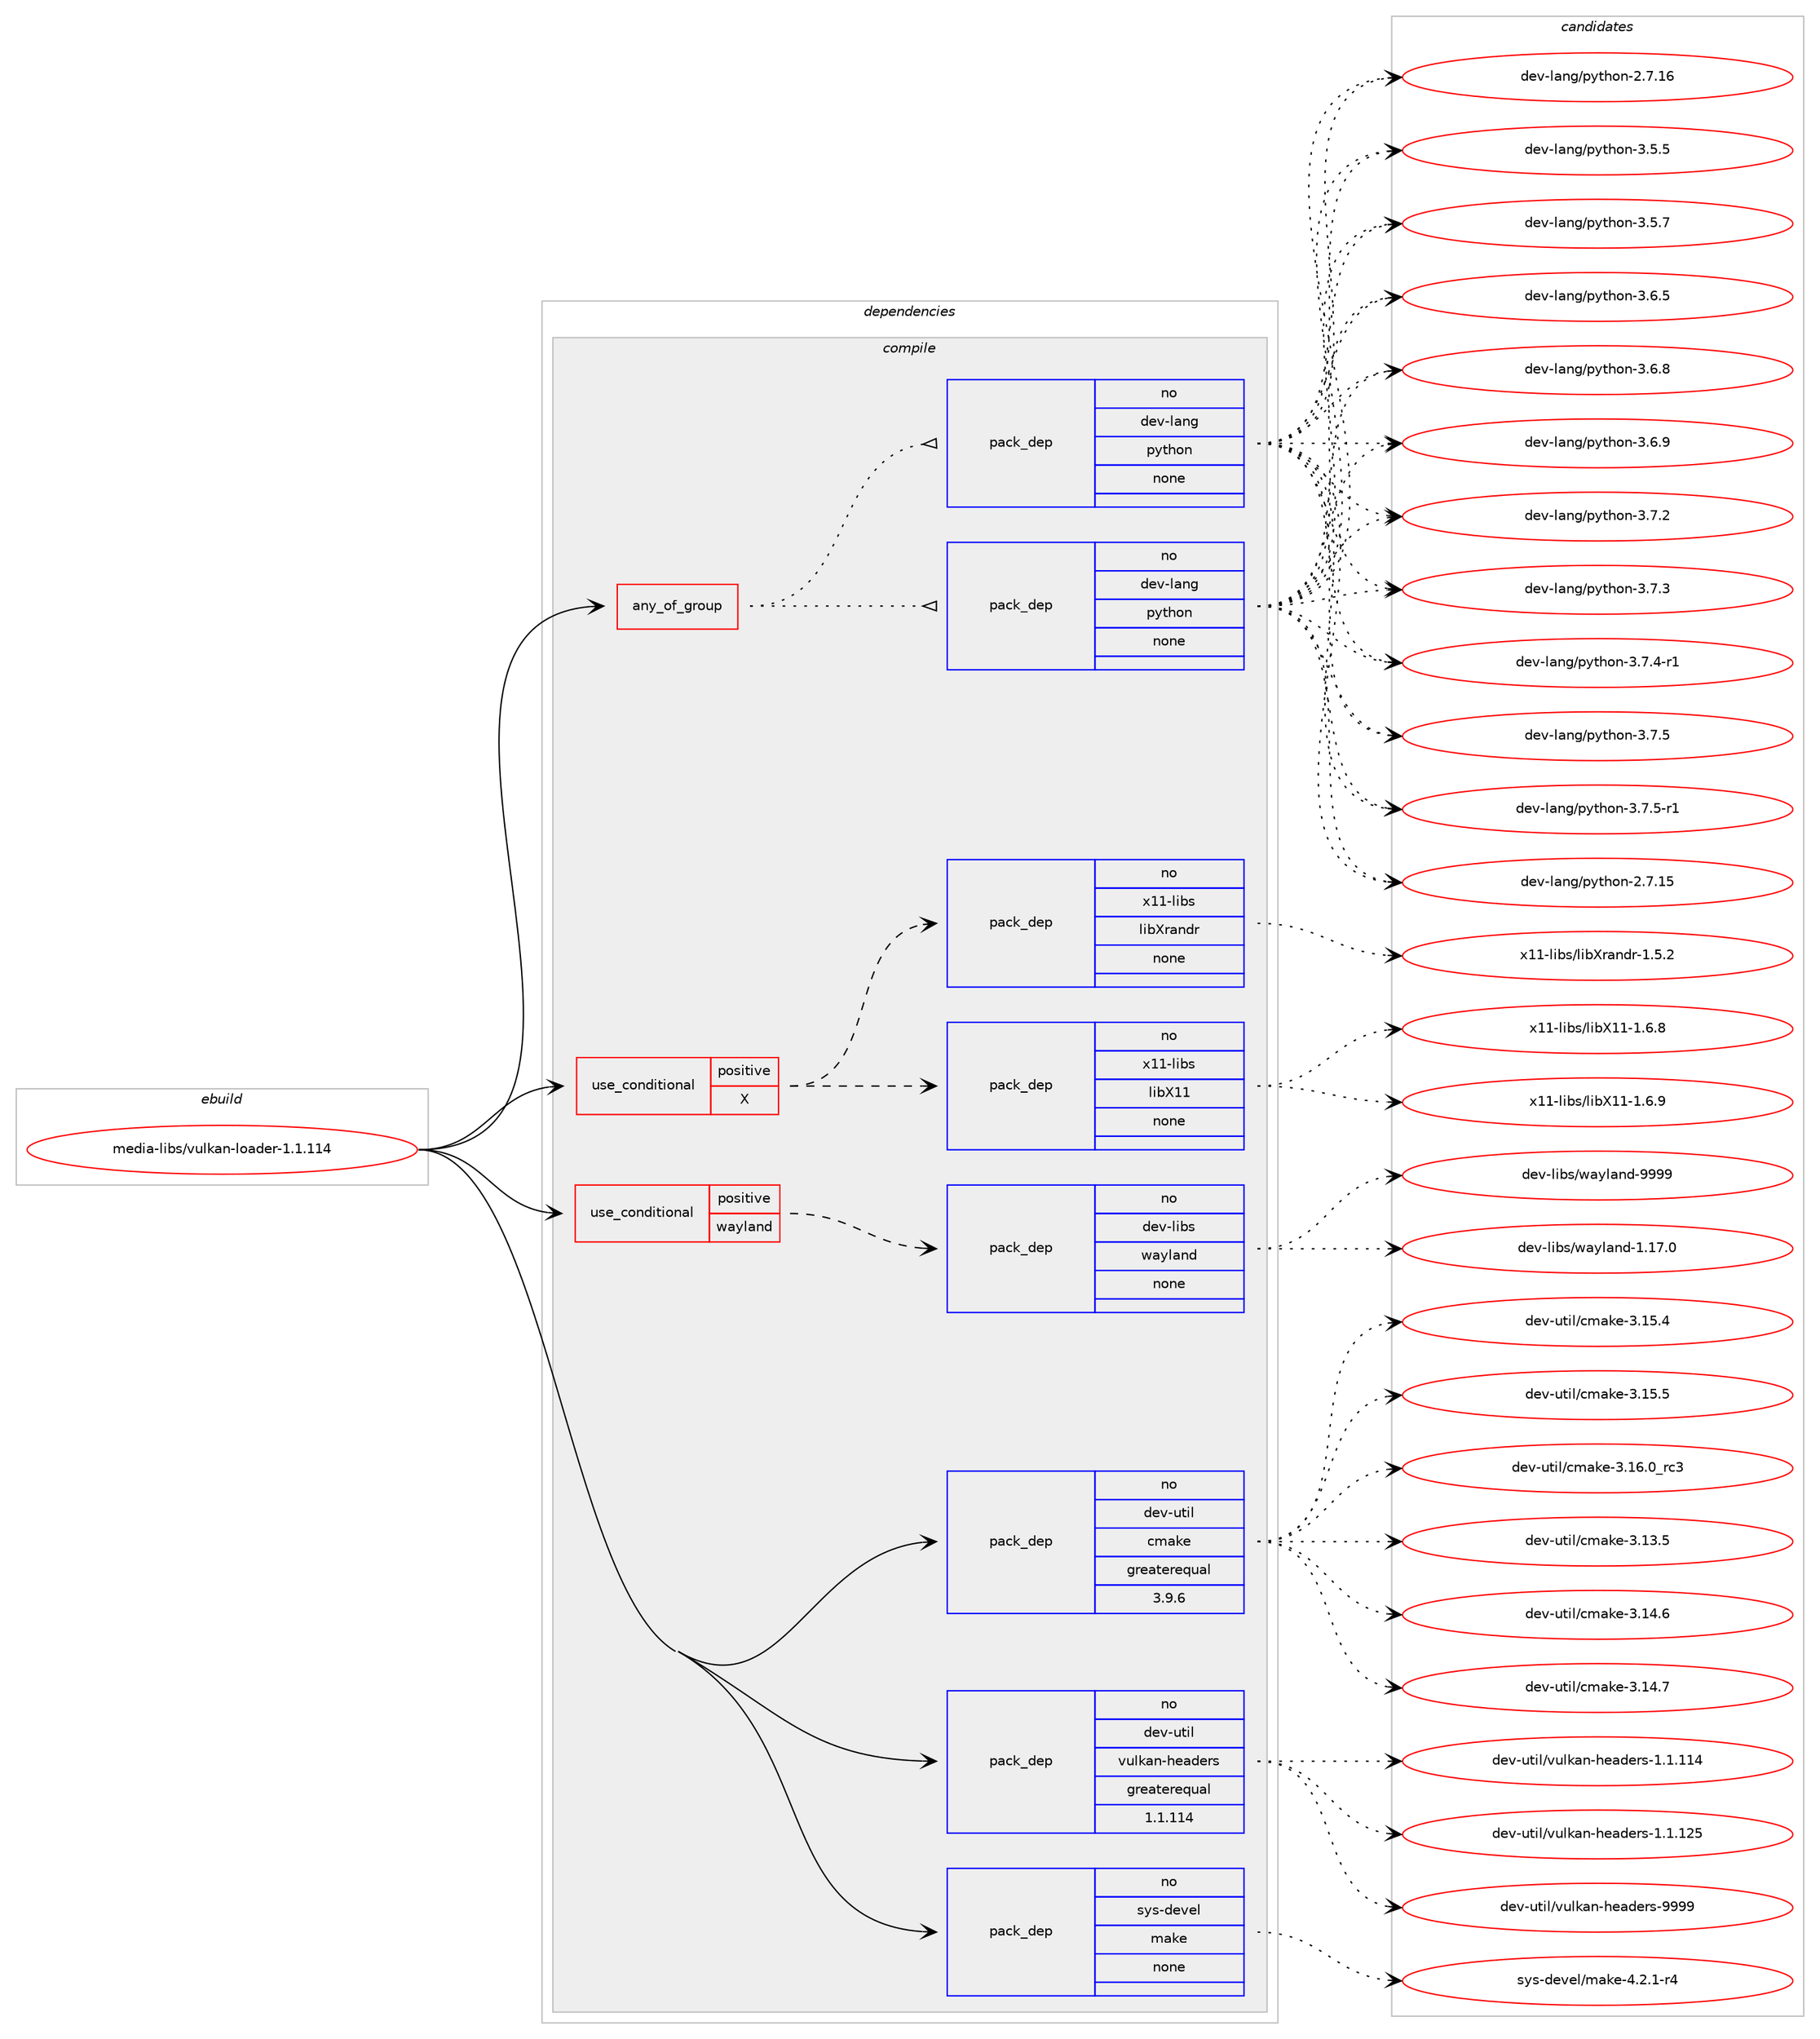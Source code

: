 digraph prolog {

# *************
# Graph options
# *************

newrank=true;
concentrate=true;
compound=true;
graph [rankdir=LR,fontname=Helvetica,fontsize=10,ranksep=1.5];#, ranksep=2.5, nodesep=0.2];
edge  [arrowhead=vee];
node  [fontname=Helvetica,fontsize=10];

# **********
# The ebuild
# **********

subgraph cluster_leftcol {
color=gray;
rank=same;
label=<<i>ebuild</i>>;
id [label="media-libs/vulkan-loader-1.1.114", color=red, width=4, href="../media-libs/vulkan-loader-1.1.114.svg"];
}

# ****************
# The dependencies
# ****************

subgraph cluster_midcol {
color=gray;
label=<<i>dependencies</i>>;
subgraph cluster_compile {
fillcolor="#eeeeee";
style=filled;
label=<<i>compile</i>>;
subgraph any13422 {
dependency792030 [label=<<TABLE BORDER="0" CELLBORDER="1" CELLSPACING="0" CELLPADDING="4"><TR><TD CELLPADDING="10">any_of_group</TD></TR></TABLE>>, shape=none, color=red];subgraph pack585370 {
dependency792031 [label=<<TABLE BORDER="0" CELLBORDER="1" CELLSPACING="0" CELLPADDING="4" WIDTH="220"><TR><TD ROWSPAN="6" CELLPADDING="30">pack_dep</TD></TR><TR><TD WIDTH="110">no</TD></TR><TR><TD>dev-lang</TD></TR><TR><TD>python</TD></TR><TR><TD>none</TD></TR><TR><TD></TD></TR></TABLE>>, shape=none, color=blue];
}
dependency792030:e -> dependency792031:w [weight=20,style="dotted",arrowhead="oinv"];
subgraph pack585371 {
dependency792032 [label=<<TABLE BORDER="0" CELLBORDER="1" CELLSPACING="0" CELLPADDING="4" WIDTH="220"><TR><TD ROWSPAN="6" CELLPADDING="30">pack_dep</TD></TR><TR><TD WIDTH="110">no</TD></TR><TR><TD>dev-lang</TD></TR><TR><TD>python</TD></TR><TR><TD>none</TD></TR><TR><TD></TD></TR></TABLE>>, shape=none, color=blue];
}
dependency792030:e -> dependency792032:w [weight=20,style="dotted",arrowhead="oinv"];
}
id:e -> dependency792030:w [weight=20,style="solid",arrowhead="vee"];
subgraph cond192795 {
dependency792033 [label=<<TABLE BORDER="0" CELLBORDER="1" CELLSPACING="0" CELLPADDING="4"><TR><TD ROWSPAN="3" CELLPADDING="10">use_conditional</TD></TR><TR><TD>positive</TD></TR><TR><TD>X</TD></TR></TABLE>>, shape=none, color=red];
subgraph pack585372 {
dependency792034 [label=<<TABLE BORDER="0" CELLBORDER="1" CELLSPACING="0" CELLPADDING="4" WIDTH="220"><TR><TD ROWSPAN="6" CELLPADDING="30">pack_dep</TD></TR><TR><TD WIDTH="110">no</TD></TR><TR><TD>x11-libs</TD></TR><TR><TD>libX11</TD></TR><TR><TD>none</TD></TR><TR><TD></TD></TR></TABLE>>, shape=none, color=blue];
}
dependency792033:e -> dependency792034:w [weight=20,style="dashed",arrowhead="vee"];
subgraph pack585373 {
dependency792035 [label=<<TABLE BORDER="0" CELLBORDER="1" CELLSPACING="0" CELLPADDING="4" WIDTH="220"><TR><TD ROWSPAN="6" CELLPADDING="30">pack_dep</TD></TR><TR><TD WIDTH="110">no</TD></TR><TR><TD>x11-libs</TD></TR><TR><TD>libXrandr</TD></TR><TR><TD>none</TD></TR><TR><TD></TD></TR></TABLE>>, shape=none, color=blue];
}
dependency792033:e -> dependency792035:w [weight=20,style="dashed",arrowhead="vee"];
}
id:e -> dependency792033:w [weight=20,style="solid",arrowhead="vee"];
subgraph cond192796 {
dependency792036 [label=<<TABLE BORDER="0" CELLBORDER="1" CELLSPACING="0" CELLPADDING="4"><TR><TD ROWSPAN="3" CELLPADDING="10">use_conditional</TD></TR><TR><TD>positive</TD></TR><TR><TD>wayland</TD></TR></TABLE>>, shape=none, color=red];
subgraph pack585374 {
dependency792037 [label=<<TABLE BORDER="0" CELLBORDER="1" CELLSPACING="0" CELLPADDING="4" WIDTH="220"><TR><TD ROWSPAN="6" CELLPADDING="30">pack_dep</TD></TR><TR><TD WIDTH="110">no</TD></TR><TR><TD>dev-libs</TD></TR><TR><TD>wayland</TD></TR><TR><TD>none</TD></TR><TR><TD></TD></TR></TABLE>>, shape=none, color=blue];
}
dependency792036:e -> dependency792037:w [weight=20,style="dashed",arrowhead="vee"];
}
id:e -> dependency792036:w [weight=20,style="solid",arrowhead="vee"];
subgraph pack585375 {
dependency792038 [label=<<TABLE BORDER="0" CELLBORDER="1" CELLSPACING="0" CELLPADDING="4" WIDTH="220"><TR><TD ROWSPAN="6" CELLPADDING="30">pack_dep</TD></TR><TR><TD WIDTH="110">no</TD></TR><TR><TD>dev-util</TD></TR><TR><TD>cmake</TD></TR><TR><TD>greaterequal</TD></TR><TR><TD>3.9.6</TD></TR></TABLE>>, shape=none, color=blue];
}
id:e -> dependency792038:w [weight=20,style="solid",arrowhead="vee"];
subgraph pack585376 {
dependency792039 [label=<<TABLE BORDER="0" CELLBORDER="1" CELLSPACING="0" CELLPADDING="4" WIDTH="220"><TR><TD ROWSPAN="6" CELLPADDING="30">pack_dep</TD></TR><TR><TD WIDTH="110">no</TD></TR><TR><TD>dev-util</TD></TR><TR><TD>vulkan-headers</TD></TR><TR><TD>greaterequal</TD></TR><TR><TD>1.1.114</TD></TR></TABLE>>, shape=none, color=blue];
}
id:e -> dependency792039:w [weight=20,style="solid",arrowhead="vee"];
subgraph pack585377 {
dependency792040 [label=<<TABLE BORDER="0" CELLBORDER="1" CELLSPACING="0" CELLPADDING="4" WIDTH="220"><TR><TD ROWSPAN="6" CELLPADDING="30">pack_dep</TD></TR><TR><TD WIDTH="110">no</TD></TR><TR><TD>sys-devel</TD></TR><TR><TD>make</TD></TR><TR><TD>none</TD></TR><TR><TD></TD></TR></TABLE>>, shape=none, color=blue];
}
id:e -> dependency792040:w [weight=20,style="solid",arrowhead="vee"];
}
subgraph cluster_compileandrun {
fillcolor="#eeeeee";
style=filled;
label=<<i>compile and run</i>>;
}
subgraph cluster_run {
fillcolor="#eeeeee";
style=filled;
label=<<i>run</i>>;
}
}

# **************
# The candidates
# **************

subgraph cluster_choices {
rank=same;
color=gray;
label=<<i>candidates</i>>;

subgraph choice585370 {
color=black;
nodesep=1;
choice10010111845108971101034711212111610411111045504655464953 [label="dev-lang/python-2.7.15", color=red, width=4,href="../dev-lang/python-2.7.15.svg"];
choice10010111845108971101034711212111610411111045504655464954 [label="dev-lang/python-2.7.16", color=red, width=4,href="../dev-lang/python-2.7.16.svg"];
choice100101118451089711010347112121116104111110455146534653 [label="dev-lang/python-3.5.5", color=red, width=4,href="../dev-lang/python-3.5.5.svg"];
choice100101118451089711010347112121116104111110455146534655 [label="dev-lang/python-3.5.7", color=red, width=4,href="../dev-lang/python-3.5.7.svg"];
choice100101118451089711010347112121116104111110455146544653 [label="dev-lang/python-3.6.5", color=red, width=4,href="../dev-lang/python-3.6.5.svg"];
choice100101118451089711010347112121116104111110455146544656 [label="dev-lang/python-3.6.8", color=red, width=4,href="../dev-lang/python-3.6.8.svg"];
choice100101118451089711010347112121116104111110455146544657 [label="dev-lang/python-3.6.9", color=red, width=4,href="../dev-lang/python-3.6.9.svg"];
choice100101118451089711010347112121116104111110455146554650 [label="dev-lang/python-3.7.2", color=red, width=4,href="../dev-lang/python-3.7.2.svg"];
choice100101118451089711010347112121116104111110455146554651 [label="dev-lang/python-3.7.3", color=red, width=4,href="../dev-lang/python-3.7.3.svg"];
choice1001011184510897110103471121211161041111104551465546524511449 [label="dev-lang/python-3.7.4-r1", color=red, width=4,href="../dev-lang/python-3.7.4-r1.svg"];
choice100101118451089711010347112121116104111110455146554653 [label="dev-lang/python-3.7.5", color=red, width=4,href="../dev-lang/python-3.7.5.svg"];
choice1001011184510897110103471121211161041111104551465546534511449 [label="dev-lang/python-3.7.5-r1", color=red, width=4,href="../dev-lang/python-3.7.5-r1.svg"];
dependency792031:e -> choice10010111845108971101034711212111610411111045504655464953:w [style=dotted,weight="100"];
dependency792031:e -> choice10010111845108971101034711212111610411111045504655464954:w [style=dotted,weight="100"];
dependency792031:e -> choice100101118451089711010347112121116104111110455146534653:w [style=dotted,weight="100"];
dependency792031:e -> choice100101118451089711010347112121116104111110455146534655:w [style=dotted,weight="100"];
dependency792031:e -> choice100101118451089711010347112121116104111110455146544653:w [style=dotted,weight="100"];
dependency792031:e -> choice100101118451089711010347112121116104111110455146544656:w [style=dotted,weight="100"];
dependency792031:e -> choice100101118451089711010347112121116104111110455146544657:w [style=dotted,weight="100"];
dependency792031:e -> choice100101118451089711010347112121116104111110455146554650:w [style=dotted,weight="100"];
dependency792031:e -> choice100101118451089711010347112121116104111110455146554651:w [style=dotted,weight="100"];
dependency792031:e -> choice1001011184510897110103471121211161041111104551465546524511449:w [style=dotted,weight="100"];
dependency792031:e -> choice100101118451089711010347112121116104111110455146554653:w [style=dotted,weight="100"];
dependency792031:e -> choice1001011184510897110103471121211161041111104551465546534511449:w [style=dotted,weight="100"];
}
subgraph choice585371 {
color=black;
nodesep=1;
choice10010111845108971101034711212111610411111045504655464953 [label="dev-lang/python-2.7.15", color=red, width=4,href="../dev-lang/python-2.7.15.svg"];
choice10010111845108971101034711212111610411111045504655464954 [label="dev-lang/python-2.7.16", color=red, width=4,href="../dev-lang/python-2.7.16.svg"];
choice100101118451089711010347112121116104111110455146534653 [label="dev-lang/python-3.5.5", color=red, width=4,href="../dev-lang/python-3.5.5.svg"];
choice100101118451089711010347112121116104111110455146534655 [label="dev-lang/python-3.5.7", color=red, width=4,href="../dev-lang/python-3.5.7.svg"];
choice100101118451089711010347112121116104111110455146544653 [label="dev-lang/python-3.6.5", color=red, width=4,href="../dev-lang/python-3.6.5.svg"];
choice100101118451089711010347112121116104111110455146544656 [label="dev-lang/python-3.6.8", color=red, width=4,href="../dev-lang/python-3.6.8.svg"];
choice100101118451089711010347112121116104111110455146544657 [label="dev-lang/python-3.6.9", color=red, width=4,href="../dev-lang/python-3.6.9.svg"];
choice100101118451089711010347112121116104111110455146554650 [label="dev-lang/python-3.7.2", color=red, width=4,href="../dev-lang/python-3.7.2.svg"];
choice100101118451089711010347112121116104111110455146554651 [label="dev-lang/python-3.7.3", color=red, width=4,href="../dev-lang/python-3.7.3.svg"];
choice1001011184510897110103471121211161041111104551465546524511449 [label="dev-lang/python-3.7.4-r1", color=red, width=4,href="../dev-lang/python-3.7.4-r1.svg"];
choice100101118451089711010347112121116104111110455146554653 [label="dev-lang/python-3.7.5", color=red, width=4,href="../dev-lang/python-3.7.5.svg"];
choice1001011184510897110103471121211161041111104551465546534511449 [label="dev-lang/python-3.7.5-r1", color=red, width=4,href="../dev-lang/python-3.7.5-r1.svg"];
dependency792032:e -> choice10010111845108971101034711212111610411111045504655464953:w [style=dotted,weight="100"];
dependency792032:e -> choice10010111845108971101034711212111610411111045504655464954:w [style=dotted,weight="100"];
dependency792032:e -> choice100101118451089711010347112121116104111110455146534653:w [style=dotted,weight="100"];
dependency792032:e -> choice100101118451089711010347112121116104111110455146534655:w [style=dotted,weight="100"];
dependency792032:e -> choice100101118451089711010347112121116104111110455146544653:w [style=dotted,weight="100"];
dependency792032:e -> choice100101118451089711010347112121116104111110455146544656:w [style=dotted,weight="100"];
dependency792032:e -> choice100101118451089711010347112121116104111110455146544657:w [style=dotted,weight="100"];
dependency792032:e -> choice100101118451089711010347112121116104111110455146554650:w [style=dotted,weight="100"];
dependency792032:e -> choice100101118451089711010347112121116104111110455146554651:w [style=dotted,weight="100"];
dependency792032:e -> choice1001011184510897110103471121211161041111104551465546524511449:w [style=dotted,weight="100"];
dependency792032:e -> choice100101118451089711010347112121116104111110455146554653:w [style=dotted,weight="100"];
dependency792032:e -> choice1001011184510897110103471121211161041111104551465546534511449:w [style=dotted,weight="100"];
}
subgraph choice585372 {
color=black;
nodesep=1;
choice120494945108105981154710810598884949454946544656 [label="x11-libs/libX11-1.6.8", color=red, width=4,href="../x11-libs/libX11-1.6.8.svg"];
choice120494945108105981154710810598884949454946544657 [label="x11-libs/libX11-1.6.9", color=red, width=4,href="../x11-libs/libX11-1.6.9.svg"];
dependency792034:e -> choice120494945108105981154710810598884949454946544656:w [style=dotted,weight="100"];
dependency792034:e -> choice120494945108105981154710810598884949454946544657:w [style=dotted,weight="100"];
}
subgraph choice585373 {
color=black;
nodesep=1;
choice1204949451081059811547108105988811497110100114454946534650 [label="x11-libs/libXrandr-1.5.2", color=red, width=4,href="../x11-libs/libXrandr-1.5.2.svg"];
dependency792035:e -> choice1204949451081059811547108105988811497110100114454946534650:w [style=dotted,weight="100"];
}
subgraph choice585374 {
color=black;
nodesep=1;
choice100101118451081059811547119971211089711010045494649554648 [label="dev-libs/wayland-1.17.0", color=red, width=4,href="../dev-libs/wayland-1.17.0.svg"];
choice10010111845108105981154711997121108971101004557575757 [label="dev-libs/wayland-9999", color=red, width=4,href="../dev-libs/wayland-9999.svg"];
dependency792037:e -> choice100101118451081059811547119971211089711010045494649554648:w [style=dotted,weight="100"];
dependency792037:e -> choice10010111845108105981154711997121108971101004557575757:w [style=dotted,weight="100"];
}
subgraph choice585375 {
color=black;
nodesep=1;
choice1001011184511711610510847991099710710145514649514653 [label="dev-util/cmake-3.13.5", color=red, width=4,href="../dev-util/cmake-3.13.5.svg"];
choice1001011184511711610510847991099710710145514649524654 [label="dev-util/cmake-3.14.6", color=red, width=4,href="../dev-util/cmake-3.14.6.svg"];
choice1001011184511711610510847991099710710145514649524655 [label="dev-util/cmake-3.14.7", color=red, width=4,href="../dev-util/cmake-3.14.7.svg"];
choice1001011184511711610510847991099710710145514649534652 [label="dev-util/cmake-3.15.4", color=red, width=4,href="../dev-util/cmake-3.15.4.svg"];
choice1001011184511711610510847991099710710145514649534653 [label="dev-util/cmake-3.15.5", color=red, width=4,href="../dev-util/cmake-3.15.5.svg"];
choice1001011184511711610510847991099710710145514649544648951149951 [label="dev-util/cmake-3.16.0_rc3", color=red, width=4,href="../dev-util/cmake-3.16.0_rc3.svg"];
dependency792038:e -> choice1001011184511711610510847991099710710145514649514653:w [style=dotted,weight="100"];
dependency792038:e -> choice1001011184511711610510847991099710710145514649524654:w [style=dotted,weight="100"];
dependency792038:e -> choice1001011184511711610510847991099710710145514649524655:w [style=dotted,weight="100"];
dependency792038:e -> choice1001011184511711610510847991099710710145514649534652:w [style=dotted,weight="100"];
dependency792038:e -> choice1001011184511711610510847991099710710145514649534653:w [style=dotted,weight="100"];
dependency792038:e -> choice1001011184511711610510847991099710710145514649544648951149951:w [style=dotted,weight="100"];
}
subgraph choice585376 {
color=black;
nodesep=1;
choice10010111845117116105108471181171081079711045104101971001011141154549464946494952 [label="dev-util/vulkan-headers-1.1.114", color=red, width=4,href="../dev-util/vulkan-headers-1.1.114.svg"];
choice10010111845117116105108471181171081079711045104101971001011141154549464946495053 [label="dev-util/vulkan-headers-1.1.125", color=red, width=4,href="../dev-util/vulkan-headers-1.1.125.svg"];
choice10010111845117116105108471181171081079711045104101971001011141154557575757 [label="dev-util/vulkan-headers-9999", color=red, width=4,href="../dev-util/vulkan-headers-9999.svg"];
dependency792039:e -> choice10010111845117116105108471181171081079711045104101971001011141154549464946494952:w [style=dotted,weight="100"];
dependency792039:e -> choice10010111845117116105108471181171081079711045104101971001011141154549464946495053:w [style=dotted,weight="100"];
dependency792039:e -> choice10010111845117116105108471181171081079711045104101971001011141154557575757:w [style=dotted,weight="100"];
}
subgraph choice585377 {
color=black;
nodesep=1;
choice1151211154510010111810110847109971071014552465046494511452 [label="sys-devel/make-4.2.1-r4", color=red, width=4,href="../sys-devel/make-4.2.1-r4.svg"];
dependency792040:e -> choice1151211154510010111810110847109971071014552465046494511452:w [style=dotted,weight="100"];
}
}

}
